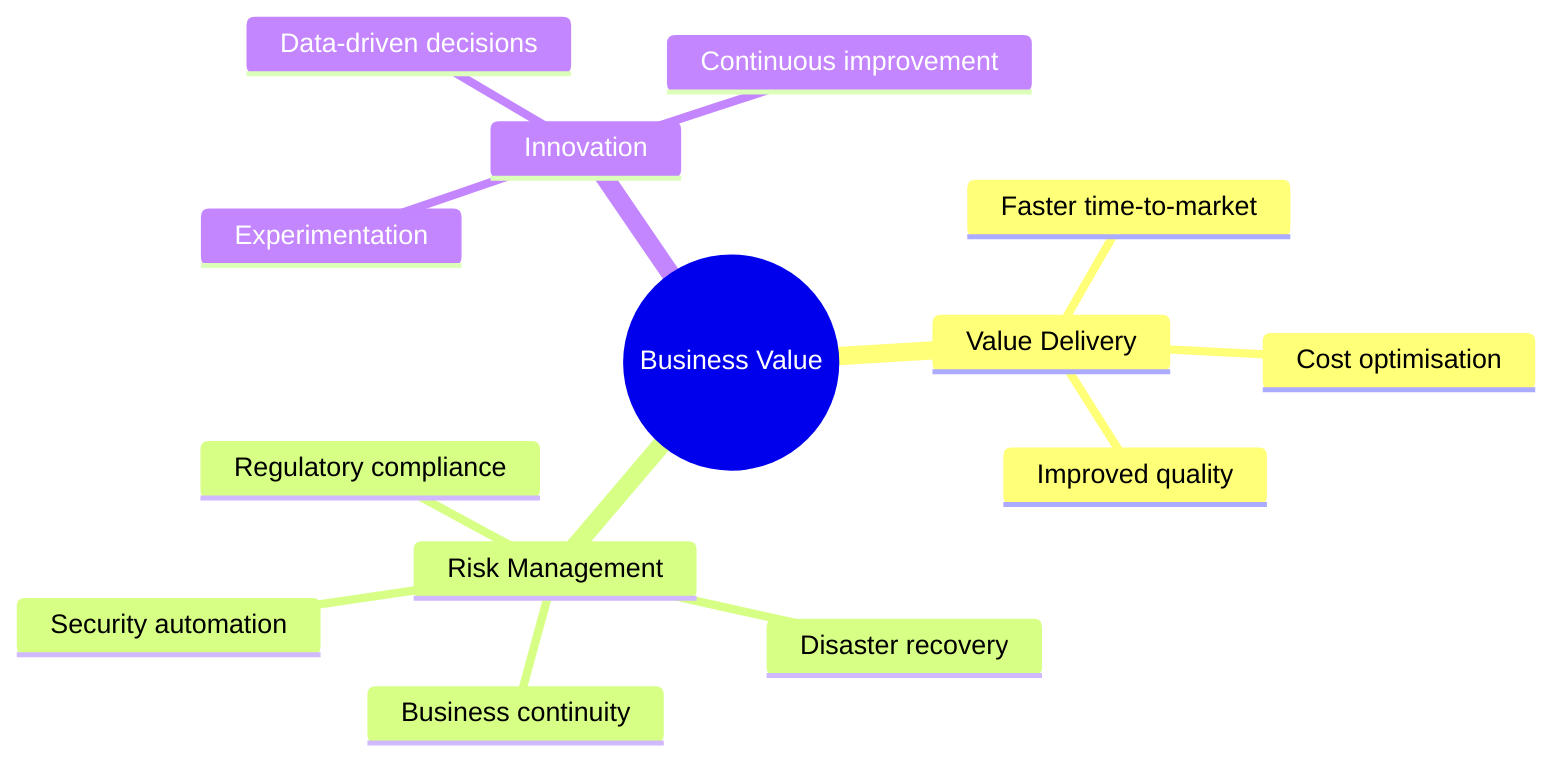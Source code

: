 %%{init: {"theme": "base", "themeVariables": {"primaryColor": "#1E3A8A", "primaryTextColor": "#F8FAFC", "secondaryColor": "#2563EB", "tertiaryColor": "#BFDBFE", "background": "#F8FAFF", "lineColor": "#1E3A8A", "textColor": "#0F172A", "fontFamily": "Inter, 'Segoe UI', sans-serif", "mindmapBranchColor": "#1E3A8A", "mindmapLeafColor": "#2563EB"}}}%%
mindmap
  root((Business Value))
    Value Delivery
      Faster time-to-market
      Improved quality
      Cost optimisation
    Risk Management
      Security automation
      Disaster recovery
      Business continuity
      Regulatory compliance
    Innovation
      Experimentation
      Data-driven decisions
      Continuous improvement